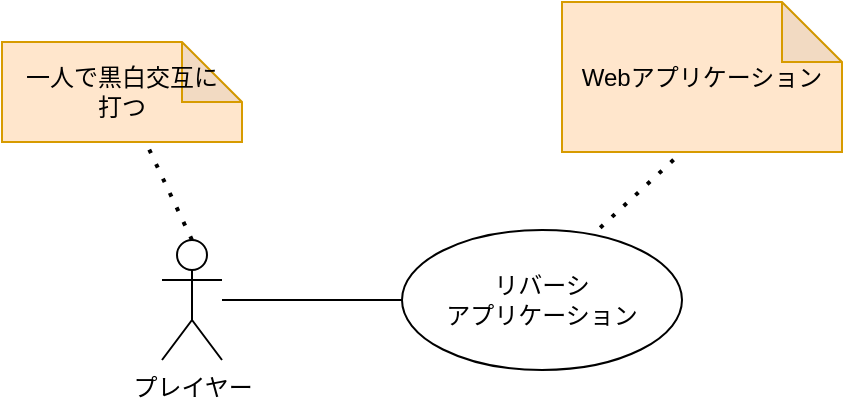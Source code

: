 <mxfile>
    <diagram id="0UaFmaVUFhe9SEVOoILf" name="ページ1">
        <mxGraphModel dx="607" dy="541" grid="1" gridSize="10" guides="1" tooltips="1" connect="1" arrows="1" fold="1" page="1" pageScale="1" pageWidth="827" pageHeight="1169" math="0" shadow="0">
            <root>
                <mxCell id="0"/>
                <mxCell id="1" parent="0"/>
                <mxCell id="2" value="リバーシ&lt;br&gt;アプリケーション" style="ellipse;whiteSpace=wrap;html=1;flipH=1;flipV=0;" vertex="1" parent="1">
                    <mxGeometry x="320" y="274" width="140" height="70" as="geometry"/>
                </mxCell>
                <mxCell id="4" value="プレイヤー" style="shape=umlActor;verticalLabelPosition=bottom;verticalAlign=top;html=1;flipH=1;flipV=0;" vertex="1" parent="1">
                    <mxGeometry x="200" y="279" width="30" height="60" as="geometry"/>
                </mxCell>
                <mxCell id="9" value="" style="endArrow=none;html=1;entryX=0;entryY=0.5;entryDx=0;entryDy=0;" edge="1" parent="1" source="4" target="2">
                    <mxGeometry relative="1" as="geometry">
                        <mxPoint x="240" y="309" as="sourcePoint"/>
                        <mxPoint x="360" y="320" as="targetPoint"/>
                    </mxGeometry>
                </mxCell>
                <mxCell id="13" value="Webアプリケーション" style="shape=note;whiteSpace=wrap;html=1;backgroundOutline=1;darkOpacity=0.05;direction=east;fillColor=#ffe6cc;strokeColor=#d79b00;" vertex="1" parent="1">
                    <mxGeometry x="400" y="160" width="140" height="75" as="geometry"/>
                </mxCell>
                <mxCell id="17" value="" style="endArrow=none;dashed=1;html=1;dashPattern=1 3;strokeWidth=2;exitX=0.292;exitY=-0.016;exitDx=0;exitDy=0;exitPerimeter=0;" edge="1" parent="1" source="2">
                    <mxGeometry width="50" height="50" relative="1" as="geometry">
                        <mxPoint x="410" y="285" as="sourcePoint"/>
                        <mxPoint x="460" y="235" as="targetPoint"/>
                    </mxGeometry>
                </mxCell>
                <mxCell id="18" value="一人で黒白交互に&lt;br&gt;打つ" style="shape=note;whiteSpace=wrap;html=1;backgroundOutline=1;darkOpacity=0.05;direction=east;fillColor=#ffe6cc;strokeColor=#d79b00;" vertex="1" parent="1">
                    <mxGeometry x="120" y="180" width="120" height="50" as="geometry"/>
                </mxCell>
                <mxCell id="19" value="" style="endArrow=none;dashed=1;html=1;dashPattern=1 3;strokeWidth=2;exitX=0.5;exitY=0;exitDx=0;exitDy=0;exitPerimeter=0;" edge="1" parent="1" source="4" target="18">
                    <mxGeometry width="50" height="50" relative="1" as="geometry">
                        <mxPoint x="270" y="260" as="sourcePoint"/>
                        <mxPoint x="330.88" y="230" as="targetPoint"/>
                    </mxGeometry>
                </mxCell>
            </root>
        </mxGraphModel>
    </diagram>
</mxfile>